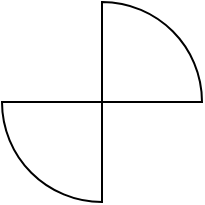 <mxfile>
    <diagram>
        <mxGraphModel dx="320" dy="200" pageWidth="320" pageHeight="200">
            <root>
                <mxCell id="0">
                </mxCell>
                <mxCell id="2" vertex="1" parent="0" style = "shape=mxgraph.basic.pie;startAngle=0;endAngle=0.25;">
                    <mxGeometry x="100" y="100" width="100" height="100" as="geometry">
                    </mxGeometry>
                </mxCell>
                <mxCell id="9" vertex="1" parent="0" style = "shape=mxgraph.basic.pie;startAngle=0.5;endAngle=0.75;">
                    <mxGeometry x="100" y="100" width="100" height="100" as="geometry">
                    </mxGeometry>
                </mxCell>
            </root>
        </mxGraphModel>
    </diagram>
</mxfile>
